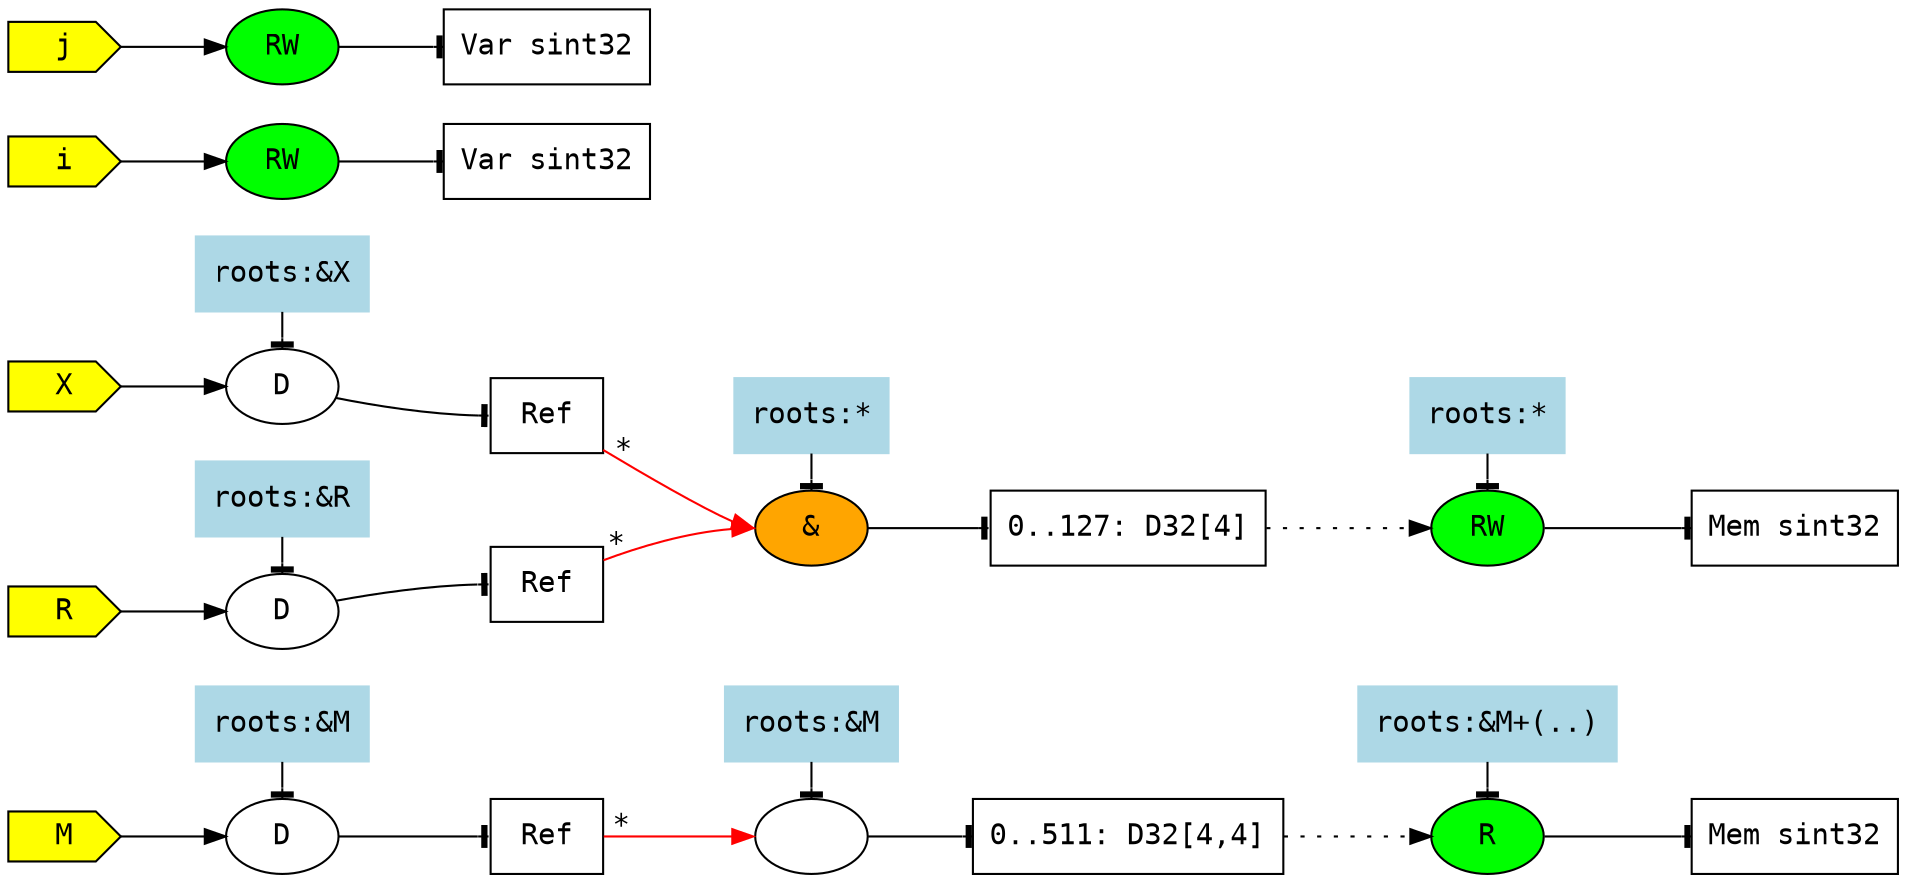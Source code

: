 digraph "job" {
  rankdir="LR" ;
  node [ fontname="monospace" ];
  edge [ fontname="monospace" ];
  V000 [ label="M", shape="cds", style="filled", fillcolor="yellow" ];
  V000:e -> A000 ;
  V001 [ label="X", shape="cds", style="filled", fillcolor="yellow" ];
  V001:e -> A001 ;
  V002 [ label="R", shape="cds", style="filled", fillcolor="yellow" ];
  V002:e -> A002 ;
  V003 [ label="i", shape="cds", style="filled", fillcolor="yellow" ];
  V003:e -> A003 ;
  V004 [ label="j", shape="cds", style="filled", fillcolor="yellow" ];
  V004:e -> A004 ;
  A000 [ label="D", shape="oval" ];
  _005 [ label="roots:&M", style="filled", color="lightblue", shape="box" ];
  { rank=same; A000; _005; }
  _005 -> A000 [ arrowhead="tee" ];
  _006 [ shape="record", label="<_p1> Ref" ];
  _006:_p1 -> A005:w [ taillabel="*", labelangle="+30", color="red" ];
  A000 -> _006:w [ arrowhead="tee" ];
  A001 [ label="D", shape="oval" ];
  _007 [ label="roots:&X", style="filled", color="lightblue", shape="box" ];
  { rank=same; A001; _007; }
  _007 -> A001 [ arrowhead="tee" ];
  _008 [ shape="record", label="<_p1> Ref" ];
  _008:_p1 -> A006:w [ taillabel="*", labelangle="+30", color="red" ];
  A001 -> _008:w [ arrowhead="tee" ];
  A002 [ label="D", shape="oval" ];
  _009 [ label="roots:&R", style="filled", color="lightblue", shape="box" ];
  { rank=same; A002; _009; }
  _009 -> A002 [ arrowhead="tee" ];
  _010 [ shape="record", label="<_p1> Ref" ];
  _010:_p1 -> A006:w [ taillabel="*", labelangle="+30", color="red" ];
  A002 -> _010:w [ arrowhead="tee" ];
  A003 [ label="RW", shape="oval", fillcolor="green", style="filled" ];
  _011 [ shape="record", label="Var sint32" ];
  A003 -> _011:w [ arrowhead="tee" ];
  A004 [ label="RW", shape="oval", fillcolor="green", style="filled" ];
  _012 [ shape="record", label="Var sint32" ];
  A004 -> _012:w [ arrowhead="tee" ];
  A005 [ label="", shape="oval" ];
  _013 [ label="roots:&M", style="filled", color="lightblue", shape="box" ];
  { rank=same; A005; _013; }
  _013 -> A005 [ arrowhead="tee" ];
  _014 [ shape="record", label="<_p1> 0..511: D32[4,4]" ];
  _014:_p1 -> A007 [ style="dotted" ];
  A005 -> _014:w [ arrowhead="tee" ];
  A006 [ label="&", shape="oval", fillcolor="orange", style="filled" ];
  _015 [ label="roots:*", style="filled", color="lightblue", shape="box" ];
  { rank=same; A006; _015; }
  _015 -> A006 [ arrowhead="tee" ];
  _016 [ shape="record", label="<_p1> 0..127: D32[4]" ];
  _016:_p1 -> A008 [ style="dotted" ];
  A006 -> _016:w [ arrowhead="tee" ];
  A007 [ label="R", shape="oval", fillcolor="green", style="filled" ];
  _017 [ label="roots:&M+(..)", style="filled", color="lightblue",
    shape="box"
  ];
  { rank=same; A007; _017; }
  _017 -> A007 [ arrowhead="tee" ];
  _018 [ shape="record", label="Mem sint32" ];
  A007 -> _018:w [ arrowhead="tee" ];
  A008 [ label="RW", shape="oval", fillcolor="green", style="filled" ];
  _019 [ label="roots:*", style="filled", color="lightblue", shape="box" ];
  { rank=same; A008; _019; }
  _019 -> A008 [ arrowhead="tee" ];
  _020 [ shape="record", label="Mem sint32" ];
  A008 -> _020:w [ arrowhead="tee" ];
}
